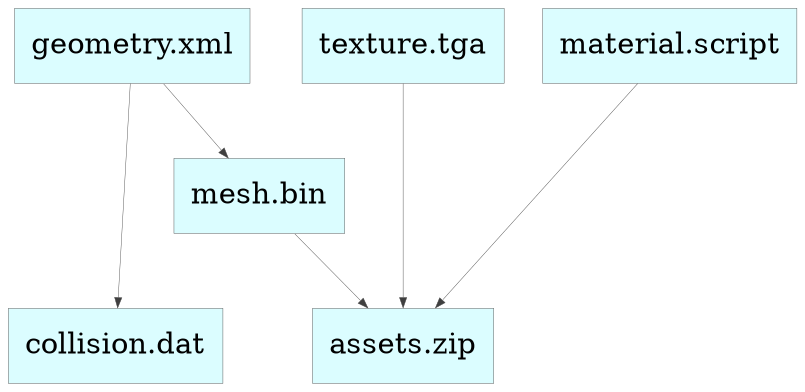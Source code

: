 digraph {

    node [
        shape="box";
        style="filled";
        color="#3f3f3f";
        penwidth=0.2;
        fillcolor="#dbfdff";
    ];

    edge [
        arrowsize=0.5;
        color="#3f3f3f";
        penwidth=0.2;
    ];

    {
        rank=min;
        mesh_xml [label="geometry.xml"];
        texture [label="texture.tga"];
        material [label="material.script"];
    }

    mesh_bin [label="mesh.bin"];

    {
        rank=max;
        collision_dat [label="collision.dat"];
        assets_zip [label="assets.zip"];
    }

    mesh_xml -> collision_dat;
    mesh_xml -> mesh_bin;
    mesh_bin -> assets_zip;
    texture -> assets_zip;
    material -> assets_zip;
}

